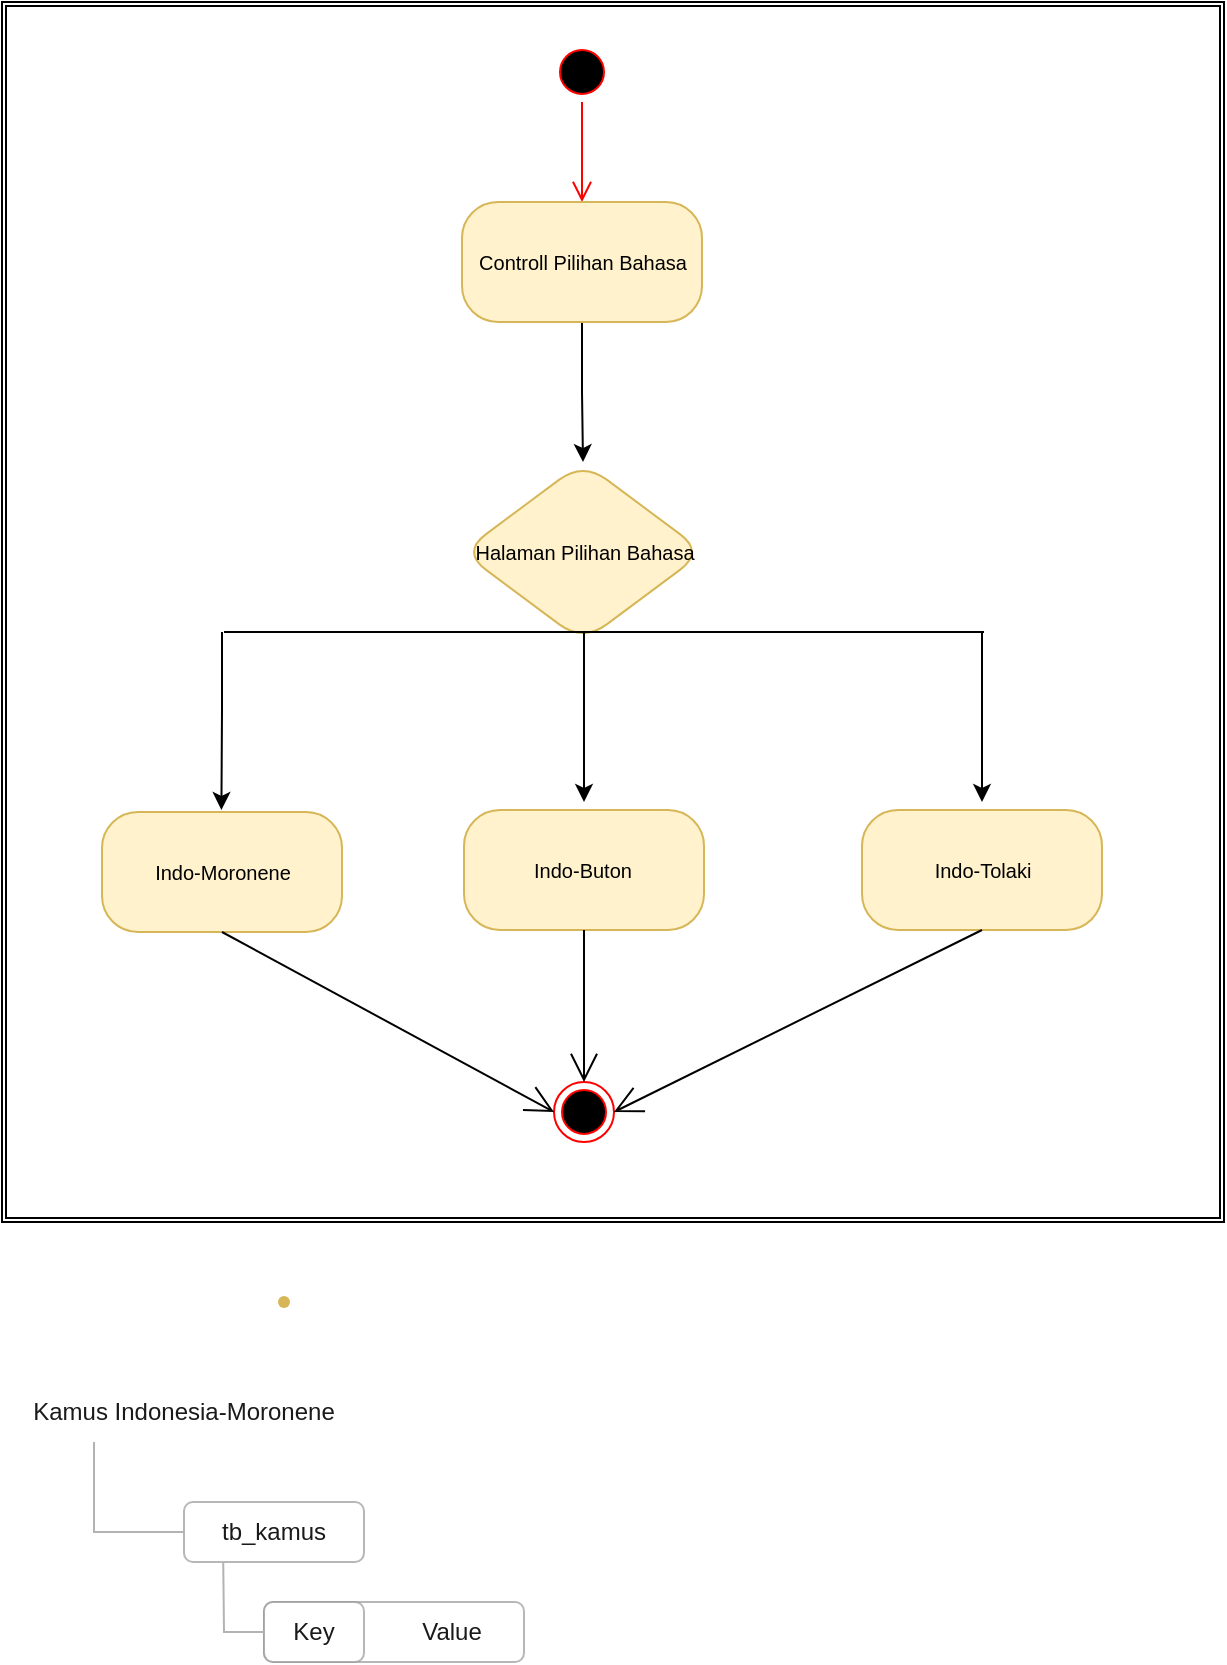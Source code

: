 <mxfile version="20.2.2" type="github">
  <diagram id="SU5bKVWl5JrV1BomC_x-" name="Page-1">
    <mxGraphModel dx="1274" dy="731" grid="1" gridSize="10" guides="1" tooltips="1" connect="1" arrows="1" fold="1" page="1" pageScale="1" pageWidth="827" pageHeight="1169" math="0" shadow="0">
      <root>
        <mxCell id="0" />
        <mxCell id="1" parent="0" />
        <mxCell id="zcmyJRmLvAcvTGXuliPj-7" value="" style="rounded=1;whiteSpace=wrap;html=1;strokeWidth=1;opacity=70;strokeColor=#999999;" vertex="1" parent="1">
          <mxGeometry x="240" y="980" width="130" height="30" as="geometry" />
        </mxCell>
        <mxCell id="zcmyJRmLvAcvTGXuliPj-8" value="" style="rounded=1;whiteSpace=wrap;html=1;strokeWidth=1;opacity=70;strokeColor=#999999;" vertex="1" parent="1">
          <mxGeometry x="240" y="980" width="50" height="30" as="geometry" />
        </mxCell>
        <mxCell id="vtttQAzDDEMjlBon1nzo-37" value="" style="shape=ext;double=1;rounded=0;whiteSpace=wrap;html=1;fontSize=10;strokeColor=default;strokeWidth=1;fillColor=default;" parent="1" vertex="1">
          <mxGeometry x="109" y="180" width="611" height="610" as="geometry" />
        </mxCell>
        <mxCell id="vtttQAzDDEMjlBon1nzo-1" value="" style="ellipse;html=1;shape=startState;fillColor=#000000;strokeColor=#ff0000;" parent="1" vertex="1">
          <mxGeometry x="384" y="200" width="30" height="30" as="geometry" />
        </mxCell>
        <mxCell id="vtttQAzDDEMjlBon1nzo-2" value="" style="edgeStyle=orthogonalEdgeStyle;html=1;verticalAlign=bottom;endArrow=open;endSize=8;strokeColor=#ff0000;rounded=0;" parent="1" source="vtttQAzDDEMjlBon1nzo-1" edge="1">
          <mxGeometry relative="1" as="geometry">
            <mxPoint x="399" y="280" as="targetPoint" />
          </mxGeometry>
        </mxCell>
        <mxCell id="vtttQAzDDEMjlBon1nzo-10" value="" style="edgeStyle=orthogonalEdgeStyle;rounded=0;orthogonalLoop=1;jettySize=auto;html=1;fontSize=10;" parent="1" source="vtttQAzDDEMjlBon1nzo-5" target="vtttQAzDDEMjlBon1nzo-9" edge="1">
          <mxGeometry relative="1" as="geometry" />
        </mxCell>
        <mxCell id="vtttQAzDDEMjlBon1nzo-5" value="" style="rounded=1;whiteSpace=wrap;html=1;fillColor=#fff2cc;strokeColor=#d6b656;arcSize=30;" parent="1" vertex="1">
          <mxGeometry x="339" y="280" width="120" height="60" as="geometry" />
        </mxCell>
        <mxCell id="vtttQAzDDEMjlBon1nzo-8" value="&lt;font style=&quot;font-size: 10px&quot;&gt;Controll Pilihan Bahasa&lt;/font&gt;" style="text;html=1;resizable=0;autosize=1;align=center;verticalAlign=middle;points=[];fillColor=none;strokeColor=none;rounded=0;" parent="1" vertex="1">
          <mxGeometry x="339" y="300" width="120" height="20" as="geometry" />
        </mxCell>
        <mxCell id="vtttQAzDDEMjlBon1nzo-9" value="" style="rhombus;whiteSpace=wrap;html=1;fillColor=#fff2cc;strokeColor=#d6b656;rounded=1;arcSize=30;" parent="1" vertex="1">
          <mxGeometry x="339" y="410" width="121" height="90" as="geometry" />
        </mxCell>
        <mxCell id="vtttQAzDDEMjlBon1nzo-11" value="&lt;span style=&quot;font-size: 10px&quot;&gt;Halaman Pilihan Bahasa&lt;/span&gt;" style="text;html=1;resizable=0;autosize=1;align=center;verticalAlign=middle;points=[];fillColor=none;strokeColor=none;rounded=0;" parent="1" vertex="1">
          <mxGeometry x="335" y="445" width="130" height="20" as="geometry" />
        </mxCell>
        <mxCell id="vtttQAzDDEMjlBon1nzo-16" value="" style="line;strokeWidth=1;html=1;fontSize=10;strokeColor=default;fillColor=default;" parent="1" vertex="1">
          <mxGeometry x="220" y="490" width="380" height="10" as="geometry" />
        </mxCell>
        <mxCell id="vtttQAzDDEMjlBon1nzo-19" value="" style="edgeStyle=orthogonalEdgeStyle;rounded=0;orthogonalLoop=1;jettySize=auto;html=1;fontSize=10;" parent="1" edge="1">
          <mxGeometry relative="1" as="geometry">
            <mxPoint x="219" y="495" as="sourcePoint" />
            <mxPoint x="218.71" y="584" as="targetPoint" />
            <Array as="points">
              <mxPoint x="219" y="534" />
            </Array>
          </mxGeometry>
        </mxCell>
        <mxCell id="vtttQAzDDEMjlBon1nzo-20" value="" style="rounded=1;whiteSpace=wrap;html=1;fillColor=#fff2cc;strokeColor=#d6b656;arcSize=30;" parent="1" vertex="1">
          <mxGeometry x="159" y="585" width="120" height="60" as="geometry" />
        </mxCell>
        <mxCell id="vtttQAzDDEMjlBon1nzo-21" value="" style="edgeStyle=orthogonalEdgeStyle;rounded=0;orthogonalLoop=1;jettySize=auto;html=1;fontSize=10;" parent="1" edge="1">
          <mxGeometry relative="1" as="geometry">
            <mxPoint x="400" y="495" as="sourcePoint" />
            <mxPoint x="400" y="580" as="targetPoint" />
            <Array as="points">
              <mxPoint x="400" y="525" />
              <mxPoint x="400" y="525" />
            </Array>
          </mxGeometry>
        </mxCell>
        <mxCell id="vtttQAzDDEMjlBon1nzo-22" value="" style="rounded=1;whiteSpace=wrap;html=1;fillColor=#fff2cc;strokeColor=#d6b656;arcSize=30;" parent="1" vertex="1">
          <mxGeometry x="340" y="584" width="120" height="60" as="geometry" />
        </mxCell>
        <mxCell id="vtttQAzDDEMjlBon1nzo-23" value="" style="edgeStyle=orthogonalEdgeStyle;rounded=0;orthogonalLoop=1;jettySize=auto;html=1;fontSize=10;" parent="1" edge="1">
          <mxGeometry relative="1" as="geometry">
            <mxPoint x="599" y="495" as="sourcePoint" />
            <mxPoint x="599" y="580" as="targetPoint" />
            <Array as="points">
              <mxPoint x="599" y="525" />
              <mxPoint x="599" y="525" />
            </Array>
          </mxGeometry>
        </mxCell>
        <mxCell id="vtttQAzDDEMjlBon1nzo-24" value="" style="rounded=1;whiteSpace=wrap;html=1;fillColor=#fff2cc;strokeColor=#d6b656;arcSize=30;" parent="1" vertex="1">
          <mxGeometry x="539" y="584" width="120" height="60" as="geometry" />
        </mxCell>
        <mxCell id="vtttQAzDDEMjlBon1nzo-25" value="&lt;span style=&quot;font-size: 10px&quot;&gt;Indo-Moronene&lt;/span&gt;" style="text;html=1;resizable=0;autosize=1;align=center;verticalAlign=middle;points=[];fillColor=none;strokeColor=none;rounded=0;" parent="1" vertex="1">
          <mxGeometry x="179" y="605" width="80" height="20" as="geometry" />
        </mxCell>
        <mxCell id="vtttQAzDDEMjlBon1nzo-26" value="&lt;span style=&quot;font-size: 10px&quot;&gt;Indo-Buton&lt;/span&gt;" style="text;html=1;resizable=0;autosize=1;align=center;verticalAlign=middle;points=[];fillColor=none;strokeColor=none;rounded=0;" parent="1" vertex="1">
          <mxGeometry x="369" y="604" width="60" height="20" as="geometry" />
        </mxCell>
        <mxCell id="vtttQAzDDEMjlBon1nzo-27" value="&lt;span style=&quot;font-size: 10px&quot;&gt;Indo-Tolaki&lt;/span&gt;" style="text;html=1;resizable=0;autosize=1;align=center;verticalAlign=middle;points=[];fillColor=none;strokeColor=none;rounded=0;" parent="1" vertex="1">
          <mxGeometry x="569" y="604" width="60" height="20" as="geometry" />
        </mxCell>
        <mxCell id="vtttQAzDDEMjlBon1nzo-28" value="" style="ellipse;html=1;shape=endState;fillColor=#000000;strokeColor=#ff0000;fontSize=10;" parent="1" vertex="1">
          <mxGeometry x="385" y="720" width="30" height="30" as="geometry" />
        </mxCell>
        <mxCell id="vtttQAzDDEMjlBon1nzo-29" value="" style="shape=waypoint;sketch=0;size=6;pointerEvents=1;points=[];fillColor=#fff2cc;resizable=0;rotatable=0;perimeter=centerPerimeter;snapToPoint=1;strokeColor=#d6b656;rounded=1;arcSize=30;" parent="1" vertex="1">
          <mxGeometry x="230" y="810" width="40" height="40" as="geometry" />
        </mxCell>
        <mxCell id="vtttQAzDDEMjlBon1nzo-32" value="" style="endArrow=open;endFill=1;endSize=12;html=1;rounded=0;fontSize=10;entryX=0;entryY=0.5;entryDx=0;entryDy=0;exitX=0.5;exitY=1;exitDx=0;exitDy=0;" parent="1" source="vtttQAzDDEMjlBon1nzo-20" target="vtttQAzDDEMjlBon1nzo-28" edge="1">
          <mxGeometry width="160" relative="1" as="geometry">
            <mxPoint x="209" y="670" as="sourcePoint" />
            <mxPoint x="369" y="670" as="targetPoint" />
          </mxGeometry>
        </mxCell>
        <mxCell id="vtttQAzDDEMjlBon1nzo-33" value="" style="endArrow=open;endFill=1;endSize=12;html=1;rounded=0;fontSize=10;entryX=0.5;entryY=0;entryDx=0;entryDy=0;exitX=0.5;exitY=1;exitDx=0;exitDy=0;" parent="1" source="vtttQAzDDEMjlBon1nzo-22" target="vtttQAzDDEMjlBon1nzo-28" edge="1">
          <mxGeometry width="160" relative="1" as="geometry">
            <mxPoint x="229" y="655" as="sourcePoint" />
            <mxPoint x="395" y="745" as="targetPoint" />
          </mxGeometry>
        </mxCell>
        <mxCell id="vtttQAzDDEMjlBon1nzo-34" value="" style="endArrow=open;endFill=1;endSize=12;html=1;rounded=0;fontSize=10;entryX=1;entryY=0.5;entryDx=0;entryDy=0;exitX=0.5;exitY=1;exitDx=0;exitDy=0;" parent="1" source="vtttQAzDDEMjlBon1nzo-24" target="vtttQAzDDEMjlBon1nzo-28" edge="1">
          <mxGeometry width="160" relative="1" as="geometry">
            <mxPoint x="410" y="654" as="sourcePoint" />
            <mxPoint x="410" y="730" as="targetPoint" />
          </mxGeometry>
        </mxCell>
        <mxCell id="zcmyJRmLvAcvTGXuliPj-2" value="" style="rounded=1;whiteSpace=wrap;html=1;strokeWidth=1;opacity=70;strokeColor=#999999;" vertex="1" parent="1">
          <mxGeometry x="200" y="930" width="90" height="30" as="geometry" />
        </mxCell>
        <mxCell id="zcmyJRmLvAcvTGXuliPj-3" value="" style="endArrow=none;html=1;rounded=0;entryX=0;entryY=0.5;entryDx=0;entryDy=0;exitX=0.25;exitY=1;exitDx=0;exitDy=0;strokeColor=#B3B3B3;" edge="1" parent="1" source="zcmyJRmLvAcvTGXuliPj-4" target="zcmyJRmLvAcvTGXuliPj-2">
          <mxGeometry width="50" height="50" relative="1" as="geometry">
            <mxPoint x="230" y="1010" as="sourcePoint" />
            <mxPoint x="280" y="960" as="targetPoint" />
            <Array as="points">
              <mxPoint x="155" y="945" />
            </Array>
          </mxGeometry>
        </mxCell>
        <mxCell id="zcmyJRmLvAcvTGXuliPj-4" value="Kamus Indonesia-Moronene" style="text;html=1;strokeColor=none;fillColor=none;align=center;verticalAlign=middle;whiteSpace=wrap;rounded=0;opacity=70;fontColor=#1A1A1A;" vertex="1" parent="1">
          <mxGeometry x="110" y="870" width="180" height="30" as="geometry" />
        </mxCell>
        <mxCell id="zcmyJRmLvAcvTGXuliPj-5" value="tb_kamus" style="text;html=1;strokeColor=none;fillColor=none;align=center;verticalAlign=middle;whiteSpace=wrap;rounded=0;opacity=70;fontColor=#1A1A1A;" vertex="1" parent="1">
          <mxGeometry x="155" y="930" width="180" height="30" as="geometry" />
        </mxCell>
        <mxCell id="zcmyJRmLvAcvTGXuliPj-6" value="Key" style="text;html=1;strokeColor=none;fillColor=none;align=center;verticalAlign=middle;whiteSpace=wrap;rounded=0;opacity=70;fontColor=#1A1A1A;" vertex="1" parent="1">
          <mxGeometry x="175" y="980" width="180" height="30" as="geometry" />
        </mxCell>
        <mxCell id="zcmyJRmLvAcvTGXuliPj-9" value="Value" style="text;html=1;strokeColor=none;fillColor=none;align=center;verticalAlign=middle;whiteSpace=wrap;rounded=0;opacity=70;fontColor=#1A1A1A;" vertex="1" parent="1">
          <mxGeometry x="259" y="980" width="150" height="30" as="geometry" />
        </mxCell>
        <mxCell id="zcmyJRmLvAcvTGXuliPj-10" value="" style="endArrow=none;html=1;rounded=0;entryX=0;entryY=0.5;entryDx=0;entryDy=0;exitX=0.359;exitY=1.018;exitDx=0;exitDy=0;strokeColor=#B3B3B3;exitPerimeter=0;" edge="1" parent="1" source="zcmyJRmLvAcvTGXuliPj-5">
          <mxGeometry width="50" height="50" relative="1" as="geometry">
            <mxPoint x="195" y="950" as="sourcePoint" />
            <mxPoint x="240" y="995" as="targetPoint" />
            <Array as="points">
              <mxPoint x="220" y="995" />
            </Array>
          </mxGeometry>
        </mxCell>
      </root>
    </mxGraphModel>
  </diagram>
</mxfile>
